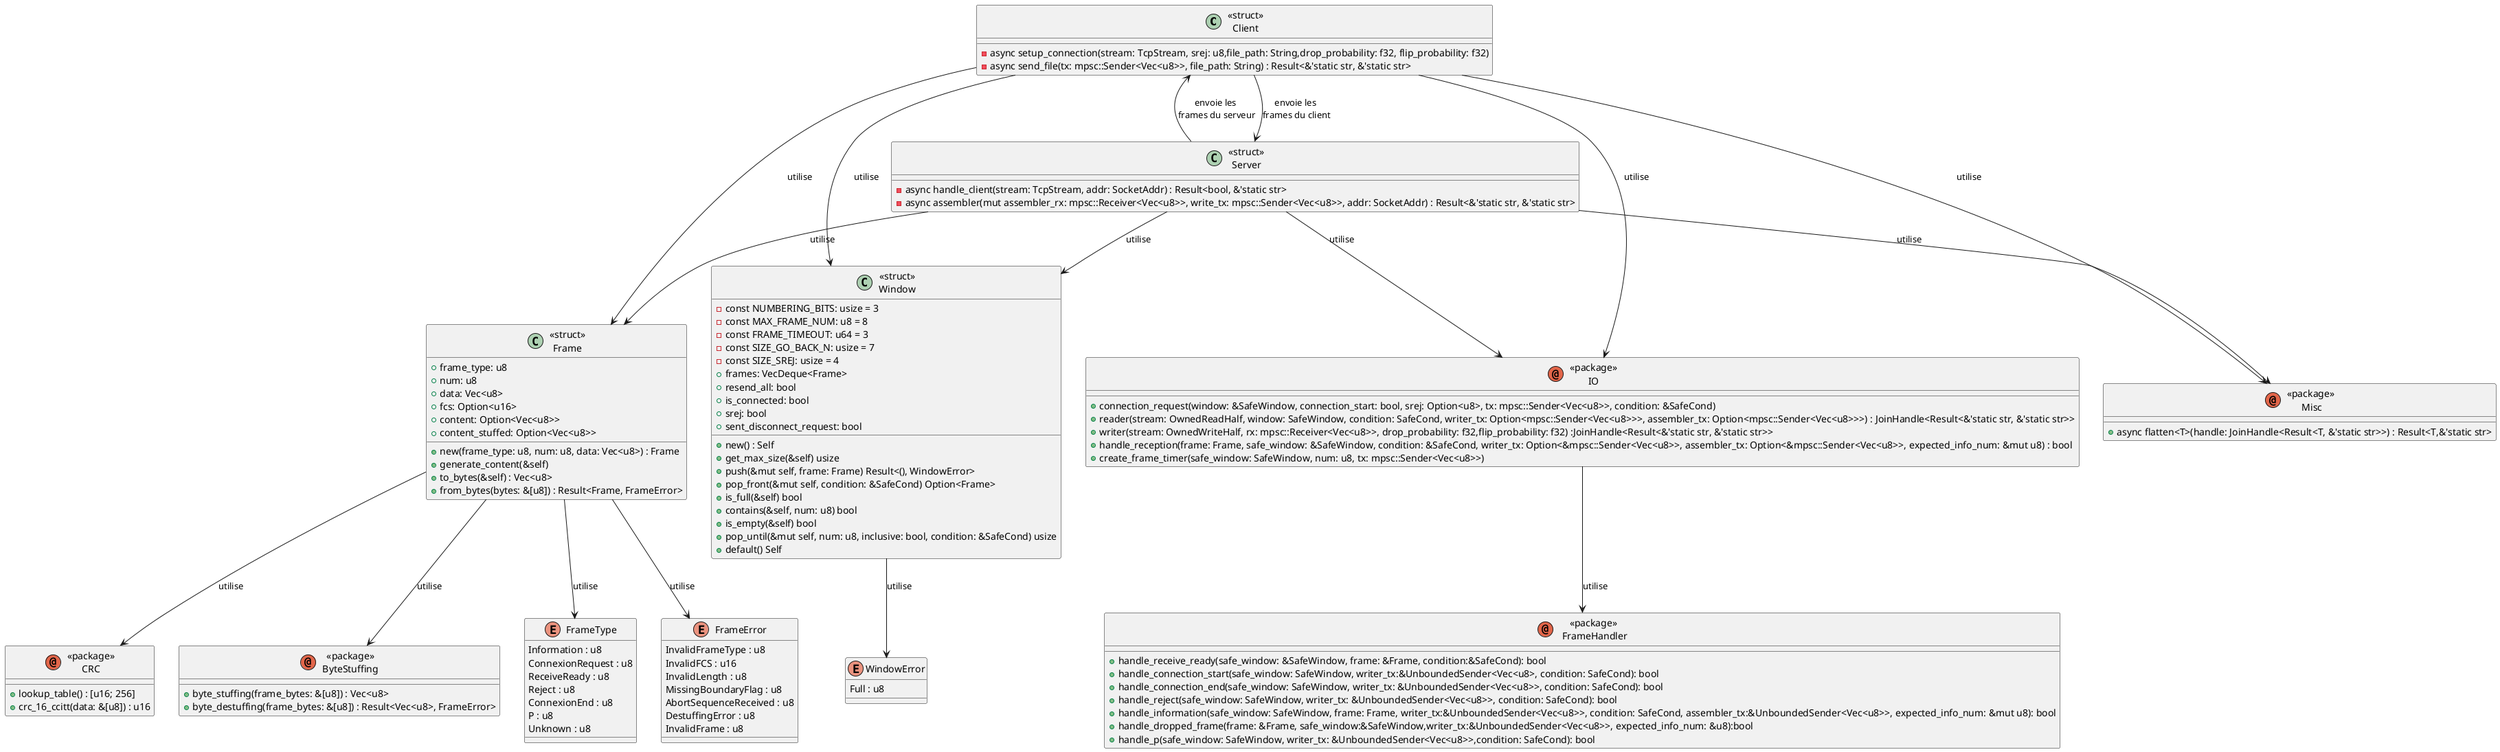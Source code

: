 @startuml
'skinparam linetype polyline
'skinparam nodesep 150
'skinparam ranksep 100

class  "<<struct>>\nClient" as Client{
  - async setup_connection(stream: TcpStream, srej: u8,file_path: String,drop_probability: f32, flip_probability: f32) 
  - async send_file(tx: mpsc::Sender<Vec<u8>>, file_path: String) : Result<&'static str, &'static str>
}

class  "<<struct>>\nServer" as Server{
  - async handle_client(stream: TcpStream, addr: SocketAddr) : Result<bool, &'static str>
  - async assembler(mut assembler_rx: mpsc::Receiver<Vec<u8>>, write_tx: mpsc::Sender<Vec<u8>>, addr: SocketAddr) : Result<&'static str, &'static str>
}

/'
  class "<<struct>>\nTunnel" as Tunnel {
  - handle_connection(client_stream: TcpStream, server_stream: TcpStream,drop_probability: f32, flip_probability: f32)
  - transmit(data: &[u8]): Result<(), Error>
  - receive(): Result<Vec<u8>, Error>
  - corrupt_frame(frame: Frame) : Result<Frame, Error>
  - drop_frame(frame: Frame) : Result<(), Error>
}
'/

enum FrameType {
  Information : u8
  ConnexionRequest : u8
  ReceiveReady : u8
  Reject : u8
  ConnexionEnd : u8
  P : u8
  Unknown : u8
}

enum FrameError {
  InvalidFrameType : u8
  InvalidFCS : u16
  InvalidLength : u8
  MissingBoundaryFlag : u8
  AbortSequenceReceived : u8
  DestuffingError : u8
  InvalidFrame : u8
}

  class "<<struct>>\nFrame" as Frame {
  + frame_type: u8
  + num: u8
  + data: Vec<u8>
  + fcs: Option<u16>
  + content: Option<Vec<u8>>
  + content_stuffed: Option<Vec<u8>>

  + new(frame_type: u8, num: u8, data: Vec<u8>) : Frame
  + generate_content(&self)
  + to_bytes(&self) : Vec<u8>
  + from_bytes(bytes: &[u8]) : Result<Frame, FrameError>
}

class "<<struct>>\nWindow" as Window {
  - const NUMBERING_BITS: usize = 3
  - const MAX_FRAME_NUM: u8 = 8
  - const FRAME_TIMEOUT: u64 = 3
  - const SIZE_GO_BACK_N: usize = 7
  - const SIZE_SREJ: usize = 4
  + frames: VecDeque<Frame>
  + resend_all: bool
  + is_connected: bool
  + srej: bool
  + sent_disconnect_request: bool
  + new() : Self
  + get_max_size(&self) usize
  + push(&mut self, frame: Frame) Result<(), WindowError>
  + pop_front(&mut self, condition: &SafeCond) Option<Frame>
  + is_full(&self) bool
  + contains(&self, num: u8) bool
  + is_empty(&self) bool
  + pop_until(&mut self, num: u8, inclusive: bool, condition: &SafeCond) usize
  + default() Self
}

enum WindowError {
  Full : u8
  }




  annotation "<<package>>\nCRC" as CRC {
    + lookup_table() : [u16; 256]
    + crc_16_ccitt(data: &[u8]) : u16
  }

  annotation "<<package>>\nIO" as IO {
    + connection_request(window: &SafeWindow, connection_start: bool, srej: Option<u8>, tx: mpsc::Sender<Vec<u8>>, condition: &SafeCond)
    + reader(stream: OwnedReadHalf, window: SafeWindow, condition: SafeCond, writer_tx: Option<mpsc::Sender<Vec<u8>>>, assembler_tx: Option<mpsc::Sender<Vec<u8>>>) : JoinHandle<Result<&'static str, &'static str>>
    + writer(stream: OwnedWriteHalf, rx: mpsc::Receiver<Vec<u8>>, drop_probability: f32,flip_probability: f32) :JoinHandle<Result<&'static str, &'static str>>
    + handle_reception(frame: Frame, safe_window: &SafeWindow, condition: &SafeCond, writer_tx: Option<&mpsc::Sender<Vec<u8>>, assembler_tx: Option<&mpsc::Sender<Vec<u8>>, expected_info_num: &mut u8) : bool
    + create_frame_timer(safe_window: SafeWindow, num: u8, tx: mpsc::Sender<Vec<u8>>)
    }


annotation "<<package>>\nByteStuffing" as ByteStuffing {
    + byte_stuffing(frame_bytes: &[u8]) : Vec<u8>
    + byte_destuffing(frame_bytes: &[u8]) : Result<Vec<u8>, FrameError>
  }

  annotation "<<package>>\n FrameHandler" as FrameHandler {
    + handle_receive_ready(safe_window: &SafeWindow, frame: &Frame, condition:&SafeCond): bool
    + handle_connection_start(safe_window: SafeWindow, writer_tx:&UnboundedSender<Vec<u8>, condition: SafeCond): bool
    + handle_connection_end(safe_window: SafeWindow, writer_tx: &UnboundedSender<Vec<u8>>, condition: SafeCond): bool
    + handle_reject(safe_window: SafeWindow, writer_tx: &UnboundedSender<Vec<u8>>, condition: SafeCond): bool
    + handle_information(safe_window: SafeWindow, frame: Frame, writer_tx:&UnboundedSender<Vec<u8>>, condition: SafeCond, assembler_tx:&UnboundedSender<Vec<u8>>, expected_info_num: &mut u8): bool
    + handle_dropped_frame(frame: &Frame, safe_window:&SafeWindow,writer_tx:&UnboundedSender<Vec<u8>>, expected_info_num: &u8):bool
    + handle_p(safe_window: SafeWindow, writer_tx: &UnboundedSender<Vec<u8>>,condition: SafeCond): bool
    }

    annotation "<<package>>\n Misc" as Misc {
    + async flatten<T>(handle: JoinHandle<Result<T, &'static str>>) : Result<T,&'static str>
    }



'Client --> Tunnel : "reçoit les \nframes du client"
'Tunnel --> Client : "envoie les \nframes du serveur"
'Server --> Tunnel : "reçoit les \nframes du serveur" 
'Tunnel --> Server : "envoie les \nframes du client "

Client --> Server : "envoie les \nframes du client" 
Server --> Client : "envoie les \nframes du serveur" 

Frame --> FrameType : utilise
Frame --> FrameError : utilise

Client --> Frame : utilise
Server --> Frame : utilise
Client --> Window : utilise
Server --> Window : utilise

Window --> WindowError : utilise

Frame --> CRC : utilise
Frame --> ByteStuffing : utilise


'Tunnel --> Frame : "corromps\net ou \ndétruit\nou ne fait rien"
'Tunnel -l> Frame : "corromps et ou détruit ou ne fait rien"



'Tunnel --> IO : utilise 
Client --> IO : utilise 
Server --> IO : utilise

IO --> FrameHandler : utilise

Client --> Misc : utilise 
Server --> Misc : utilise
'Tunnel --> Misc : utilise

/'
Utils --|> ByteStuffing : contient
Utils --|> CRC : contient
Utils --|> IO : contient
Utils --|> Frame : contient
Utils --|> Window : contient
'/

@enduml


